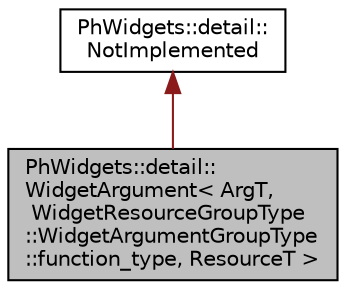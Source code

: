 digraph "PhWidgets::detail::WidgetArgument&lt; ArgT, WidgetResourceGroupType::WidgetArgumentGroupType::function_type, ResourceT &gt;"
{
  edge [fontname="Helvetica",fontsize="10",labelfontname="Helvetica",labelfontsize="10"];
  node [fontname="Helvetica",fontsize="10",shape=record];
  Node2 [label="PhWidgets::detail::\lWidgetArgument\< ArgT,\l WidgetResourceGroupType\l::WidgetArgumentGroupType\l::function_type, ResourceT \>",height=0.2,width=0.4,color="black", fillcolor="grey75", style="filled", fontcolor="black"];
  Node3 -> Node2 [dir="back",color="firebrick4",fontsize="10",style="solid",fontname="Helvetica"];
  Node3 [label="PhWidgets::detail::\lNotImplemented",height=0.2,width=0.4,color="black", fillcolor="white", style="filled",URL="$class_ph_widgets_1_1detail_1_1_not_implemented.html"];
}
